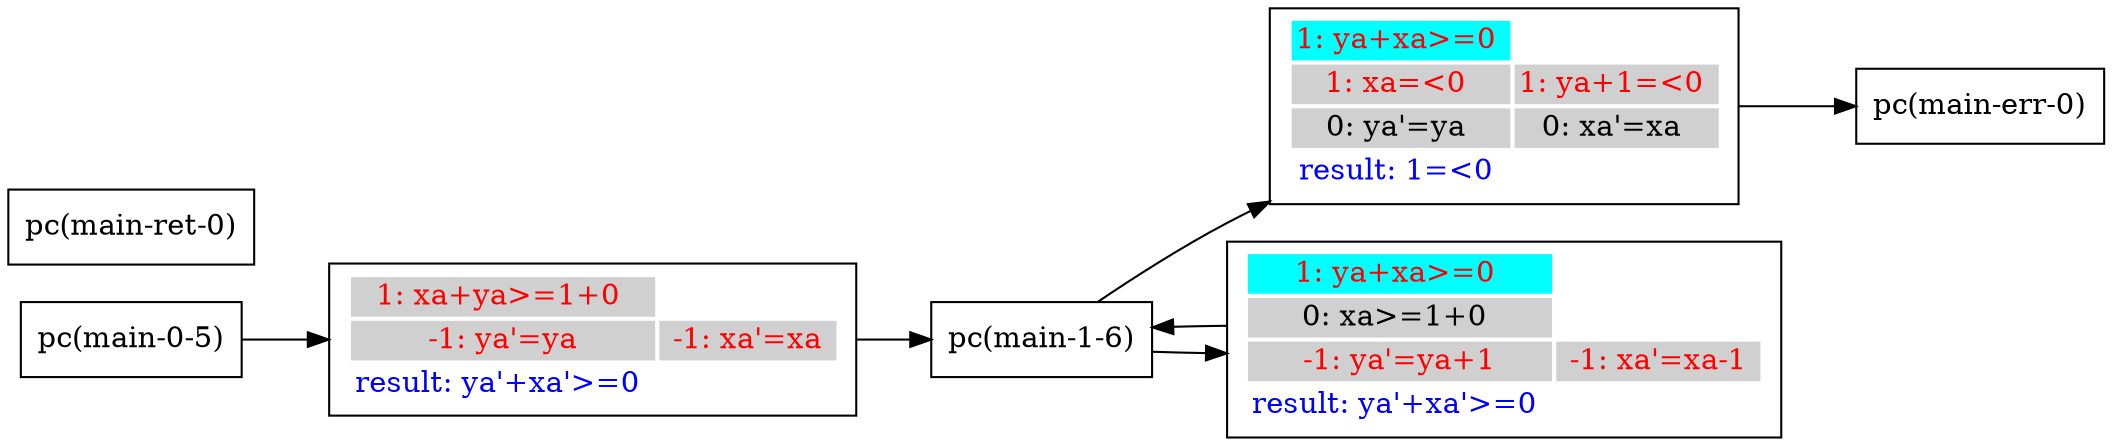 digraph G {
 rankdir=LR 
 node [shape=box]
N1 [label="pc(main-0-5)"];
N3 [label="pc(main-1-6)"];
N5 [label="pc(main-err-0)"];
N7 [label="pc(main-ret-0)"];
N3 -> A1A0 ;
A1A0 -> N5 ;
A1A0 [ label=<<TABLE border="0"><TR><TD bgcolor = "#00FFFF"><FONT COLOR="red">1: ya+xa&#062;=0 </FONT></TD></TR><TR><TD bgcolor = "#D0D0D0"><FONT COLOR="red">1: xa=&#060;0 </FONT></TD><TD bgcolor = "#D0D0D0"><FONT COLOR="red">1: ya+1=&#060;0 </FONT></TD></TR><TR><TD bgcolor = "#D0D0D0"><FONT COLOR="black">0: ya'=ya </FONT></TD><TD bgcolor = "#D0D0D0"><FONT COLOR="black">0: xa'=xa </FONT></TD></TR><TR><TD bgcolor = "white"><FONT COLOR="blue">result: 1=&#060;0 </FONT></TD></TR></TABLE>>];
N3 -> A2A0 ;
A2A0 -> N3 ;
A2A0 [ label=<<TABLE border="0"><TR><TD bgcolor = "#00FFFF"><FONT COLOR="red">1: ya+xa&#062;=0 </FONT></TD></TR><TR><TD bgcolor = "#D0D0D0"><FONT COLOR="black">0: xa&#062;=1+0 </FONT></TD></TR><TR><TD bgcolor = "#D0D0D0"><FONT COLOR="red"> -1: ya'=ya+1 </FONT></TD><TD bgcolor = "#D0D0D0"><FONT COLOR="red"> -1: xa'=xa-1 </FONT></TD></TR><TR><TD bgcolor = "white"><FONT COLOR="blue">result: ya'+xa'&#062;=0 </FONT></TD></TR></TABLE>>];
N1 -> A3A0 ;
A3A0 -> N3 ;
A3A0 [ label=<<TABLE border="0"><TR><TD bgcolor = "#D0D0D0"><FONT COLOR="red">1: xa+ya&#062;=1+0 </FONT></TD></TR><TR><TD bgcolor = "#D0D0D0"><FONT COLOR="red"> -1: ya'=ya </FONT></TD><TD bgcolor = "#D0D0D0"><FONT COLOR="red"> -1: xa'=xa </FONT></TD></TR><TR><TD bgcolor = "white"><FONT COLOR="blue">result: ya'+xa'&#062;=0 </FONT></TD></TR></TABLE>>];
}
